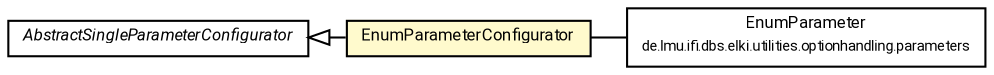 #!/usr/local/bin/dot
#
# Class diagram 
# Generated by UMLGraph version R5_7_2-60-g0e99a6 (http://www.spinellis.gr/umlgraph/)
#

digraph G {
	graph [fontnames="svg"]
	edge [fontname="Roboto",fontsize=7,labelfontname="Roboto",labelfontsize=7,color="black"];
	node [fontname="Roboto",fontcolor="black",fontsize=8,shape=plaintext,margin=0,width=0,height=0];
	nodesep=0.15;
	ranksep=0.25;
	rankdir=LR;
	// de.lmu.ifi.dbs.elki.utilities.optionhandling.parameters.EnumParameter<E extends java.lang.Enum<E>>
	c3873190 [label=<<table title="de.lmu.ifi.dbs.elki.utilities.optionhandling.parameters.EnumParameter" border="0" cellborder="1" cellspacing="0" cellpadding="2" href="../../utilities/optionhandling/parameters/EnumParameter.html" target="_parent">
		<tr><td><table border="0" cellspacing="0" cellpadding="1">
		<tr><td align="center" balign="center"> <font face="Roboto">EnumParameter</font> </td></tr>
		<tr><td align="center" balign="center"> <font face="Roboto" point-size="7.0">de.lmu.ifi.dbs.elki.utilities.optionhandling.parameters</font> </td></tr>
		</table></td></tr>
		</table>>, URL="../../utilities/optionhandling/parameters/EnumParameter.html"];
	// de.lmu.ifi.dbs.elki.gui.configurator.AbstractSingleParameterConfigurator<T extends de.lmu.ifi.dbs.elki.utilities.optionhandling.parameters.Parameter<?>>
	c3873522 [label=<<table title="de.lmu.ifi.dbs.elki.gui.configurator.AbstractSingleParameterConfigurator" border="0" cellborder="1" cellspacing="0" cellpadding="2" href="AbstractSingleParameterConfigurator.html" target="_parent">
		<tr><td><table border="0" cellspacing="0" cellpadding="1">
		<tr><td align="center" balign="center"> <font face="Roboto"><i>AbstractSingleParameterConfigurator</i></font> </td></tr>
		</table></td></tr>
		</table>>, URL="AbstractSingleParameterConfigurator.html"];
	// de.lmu.ifi.dbs.elki.gui.configurator.EnumParameterConfigurator
	c3873523 [label=<<table title="de.lmu.ifi.dbs.elki.gui.configurator.EnumParameterConfigurator" border="0" cellborder="1" cellspacing="0" cellpadding="2" bgcolor="lemonChiffon" href="EnumParameterConfigurator.html" target="_parent">
		<tr><td><table border="0" cellspacing="0" cellpadding="1">
		<tr><td align="center" balign="center"> <font face="Roboto">EnumParameterConfigurator</font> </td></tr>
		</table></td></tr>
		</table>>, URL="EnumParameterConfigurator.html"];
	// de.lmu.ifi.dbs.elki.gui.configurator.EnumParameterConfigurator extends de.lmu.ifi.dbs.elki.gui.configurator.AbstractSingleParameterConfigurator<T extends de.lmu.ifi.dbs.elki.utilities.optionhandling.parameters.Parameter<?>>
	c3873522 -> c3873523 [arrowtail=empty,dir=back,weight=10];
	// de.lmu.ifi.dbs.elki.gui.configurator.EnumParameterConfigurator assoc de.lmu.ifi.dbs.elki.utilities.optionhandling.parameters.EnumParameter<E extends java.lang.Enum<E>>
	c3873523 -> c3873190 [arrowhead=none,weight=2];
}

